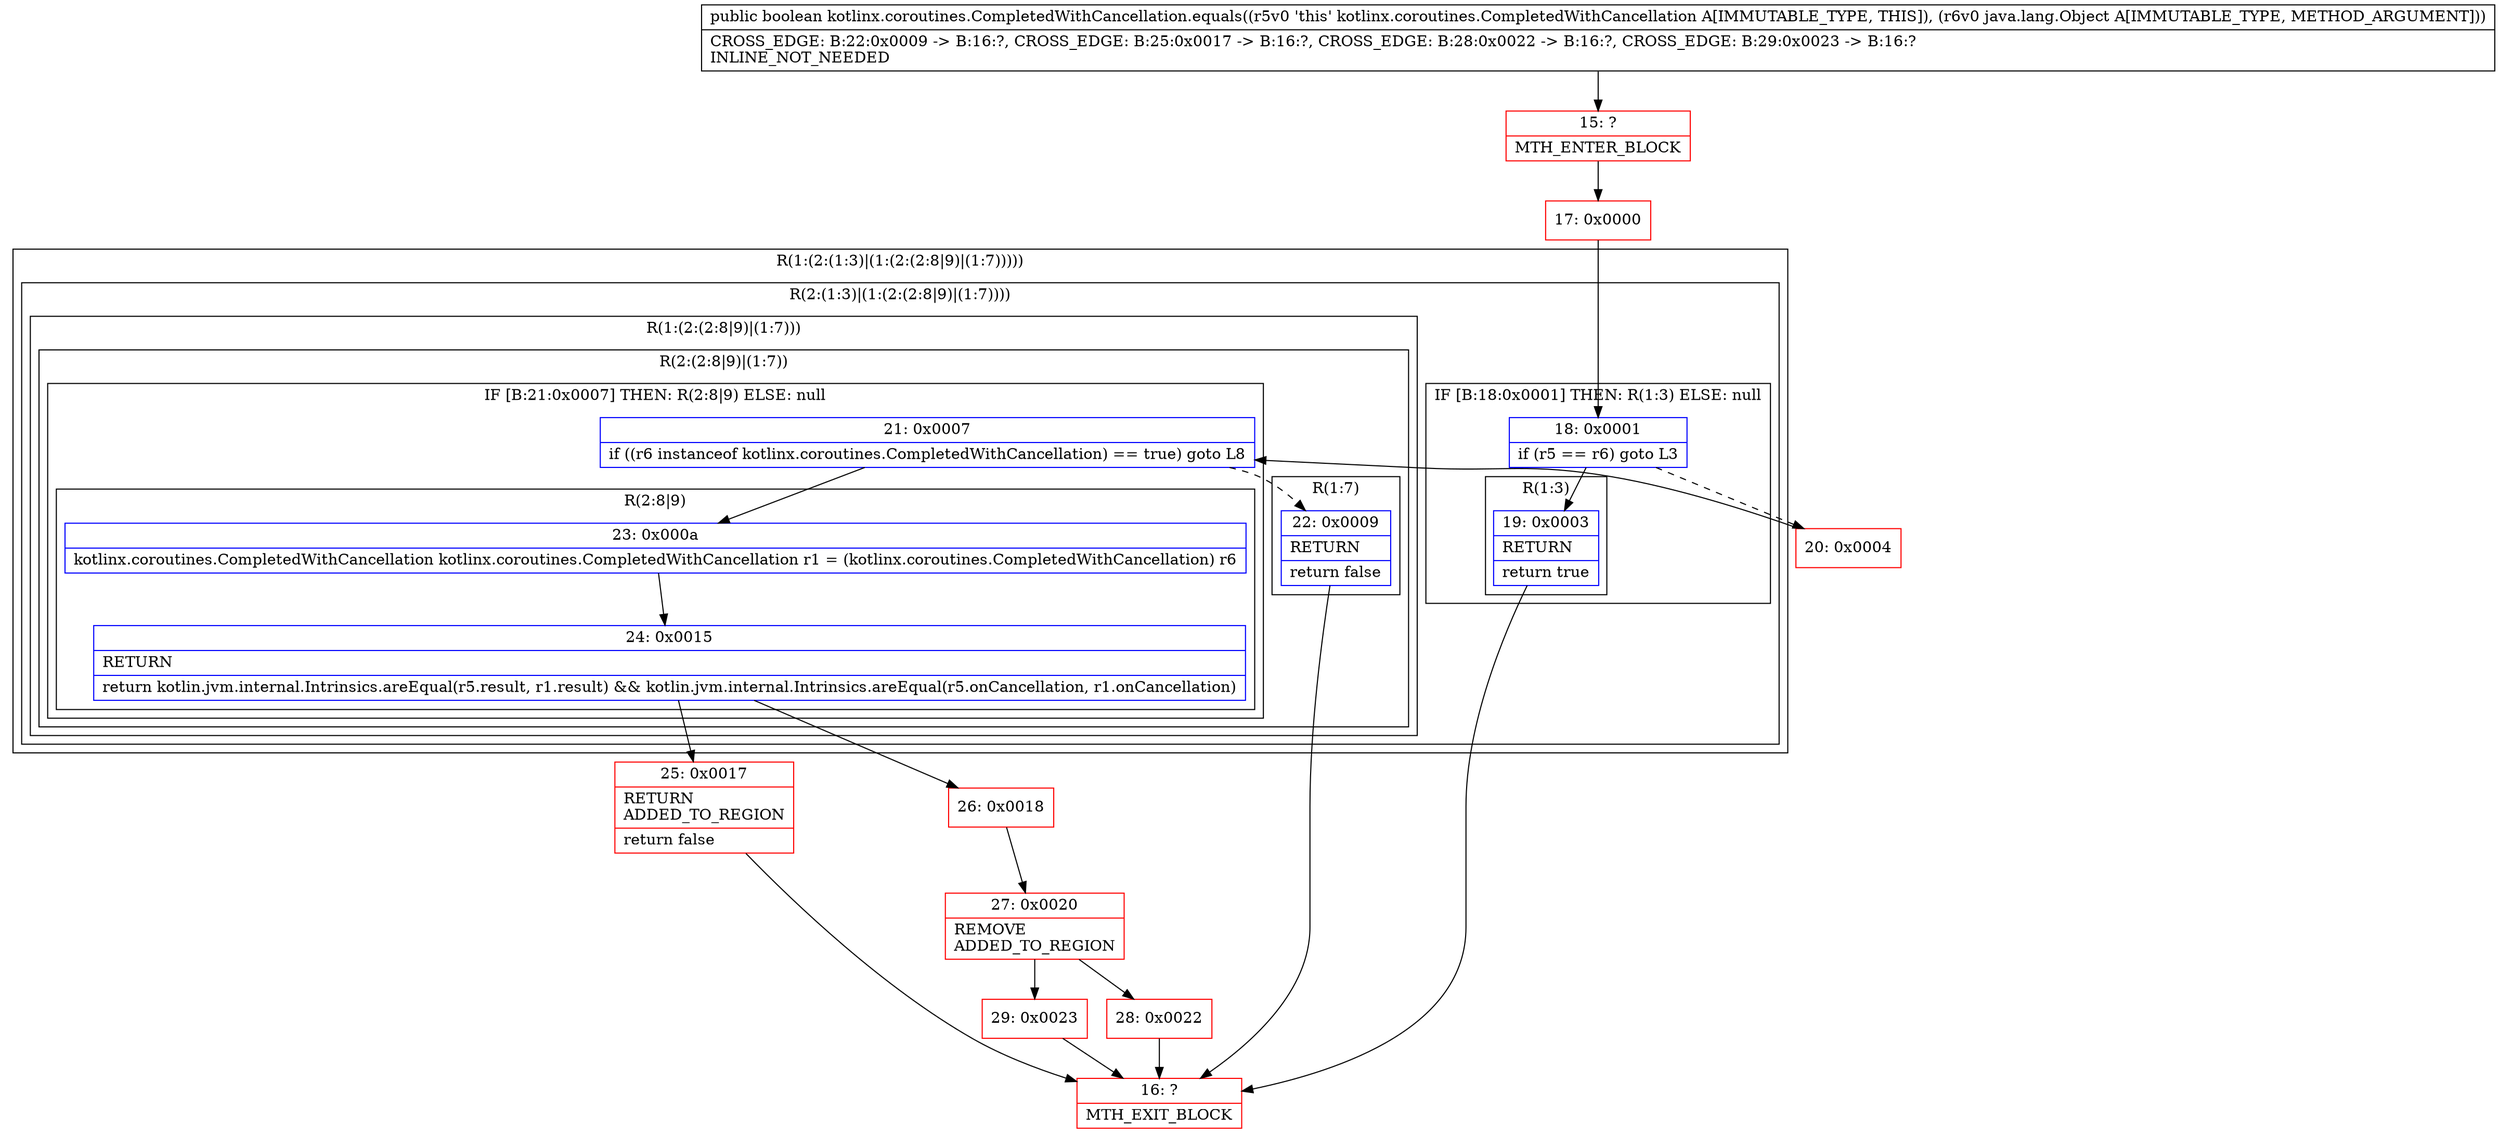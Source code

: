 digraph "CFG forkotlinx.coroutines.CompletedWithCancellation.equals(Ljava\/lang\/Object;)Z" {
subgraph cluster_Region_945458867 {
label = "R(1:(2:(1:3)|(1:(2:(2:8|9)|(1:7)))))";
node [shape=record,color=blue];
subgraph cluster_Region_1766718176 {
label = "R(2:(1:3)|(1:(2:(2:8|9)|(1:7))))";
node [shape=record,color=blue];
subgraph cluster_IfRegion_1305477451 {
label = "IF [B:18:0x0001] THEN: R(1:3) ELSE: null";
node [shape=record,color=blue];
Node_18 [shape=record,label="{18\:\ 0x0001|if (r5 == r6) goto L3\l}"];
subgraph cluster_Region_598067707 {
label = "R(1:3)";
node [shape=record,color=blue];
Node_19 [shape=record,label="{19\:\ 0x0003|RETURN\l|return true\l}"];
}
}
subgraph cluster_Region_1332143146 {
label = "R(1:(2:(2:8|9)|(1:7)))";
node [shape=record,color=blue];
subgraph cluster_Region_1232768476 {
label = "R(2:(2:8|9)|(1:7))";
node [shape=record,color=blue];
subgraph cluster_IfRegion_74258401 {
label = "IF [B:21:0x0007] THEN: R(2:8|9) ELSE: null";
node [shape=record,color=blue];
Node_21 [shape=record,label="{21\:\ 0x0007|if ((r6 instanceof kotlinx.coroutines.CompletedWithCancellation) == true) goto L8\l}"];
subgraph cluster_Region_306373757 {
label = "R(2:8|9)";
node [shape=record,color=blue];
Node_23 [shape=record,label="{23\:\ 0x000a|kotlinx.coroutines.CompletedWithCancellation kotlinx.coroutines.CompletedWithCancellation r1 = (kotlinx.coroutines.CompletedWithCancellation) r6\l}"];
Node_24 [shape=record,label="{24\:\ 0x0015|RETURN\l|return kotlin.jvm.internal.Intrinsics.areEqual(r5.result, r1.result) && kotlin.jvm.internal.Intrinsics.areEqual(r5.onCancellation, r1.onCancellation)\l}"];
}
}
subgraph cluster_Region_151710854 {
label = "R(1:7)";
node [shape=record,color=blue];
Node_22 [shape=record,label="{22\:\ 0x0009|RETURN\l|return false\l}"];
}
}
}
}
}
Node_15 [shape=record,color=red,label="{15\:\ ?|MTH_ENTER_BLOCK\l}"];
Node_17 [shape=record,color=red,label="{17\:\ 0x0000}"];
Node_16 [shape=record,color=red,label="{16\:\ ?|MTH_EXIT_BLOCK\l}"];
Node_20 [shape=record,color=red,label="{20\:\ 0x0004}"];
Node_25 [shape=record,color=red,label="{25\:\ 0x0017|RETURN\lADDED_TO_REGION\l|return false\l}"];
Node_26 [shape=record,color=red,label="{26\:\ 0x0018}"];
Node_27 [shape=record,color=red,label="{27\:\ 0x0020|REMOVE\lADDED_TO_REGION\l}"];
Node_28 [shape=record,color=red,label="{28\:\ 0x0022}"];
Node_29 [shape=record,color=red,label="{29\:\ 0x0023}"];
MethodNode[shape=record,label="{public boolean kotlinx.coroutines.CompletedWithCancellation.equals((r5v0 'this' kotlinx.coroutines.CompletedWithCancellation A[IMMUTABLE_TYPE, THIS]), (r6v0 java.lang.Object A[IMMUTABLE_TYPE, METHOD_ARGUMENT]))  | CROSS_EDGE: B:22:0x0009 \-\> B:16:?, CROSS_EDGE: B:25:0x0017 \-\> B:16:?, CROSS_EDGE: B:28:0x0022 \-\> B:16:?, CROSS_EDGE: B:29:0x0023 \-\> B:16:?\lINLINE_NOT_NEEDED\l}"];
MethodNode -> Node_15;Node_18 -> Node_19;
Node_18 -> Node_20[style=dashed];
Node_19 -> Node_16;
Node_21 -> Node_22[style=dashed];
Node_21 -> Node_23;
Node_23 -> Node_24;
Node_24 -> Node_25;
Node_24 -> Node_26;
Node_22 -> Node_16;
Node_15 -> Node_17;
Node_17 -> Node_18;
Node_20 -> Node_21;
Node_25 -> Node_16;
Node_26 -> Node_27;
Node_27 -> Node_28;
Node_27 -> Node_29;
Node_28 -> Node_16;
Node_29 -> Node_16;
}

